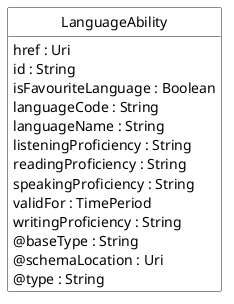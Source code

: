 @startuml
hide circle
hide methods
hide stereotype
show <<Enumeration>> stereotype
skinparam class {
   BackgroundColor<<Enumeration>> #E6F5F7
   BackgroundColor<<Ref>> #FFFFE0
   BackgroundColor<<Pivot>> #FFFFFFF
   BackgroundColor<<SimpleType>> #E2F0DA
   BackgroundColor #FCF2E3
}

class LanguageAbility <<Pivot>> {
    href : Uri
    id : String
    isFavouriteLanguage : Boolean
    languageCode : String
    languageName : String
    listeningProficiency : String
    readingProficiency : String
    speakingProficiency : String
    validFor : TimePeriod
    writingProficiency : String
    @baseType : String
    @schemaLocation : Uri
    @type : String
}


@enduml